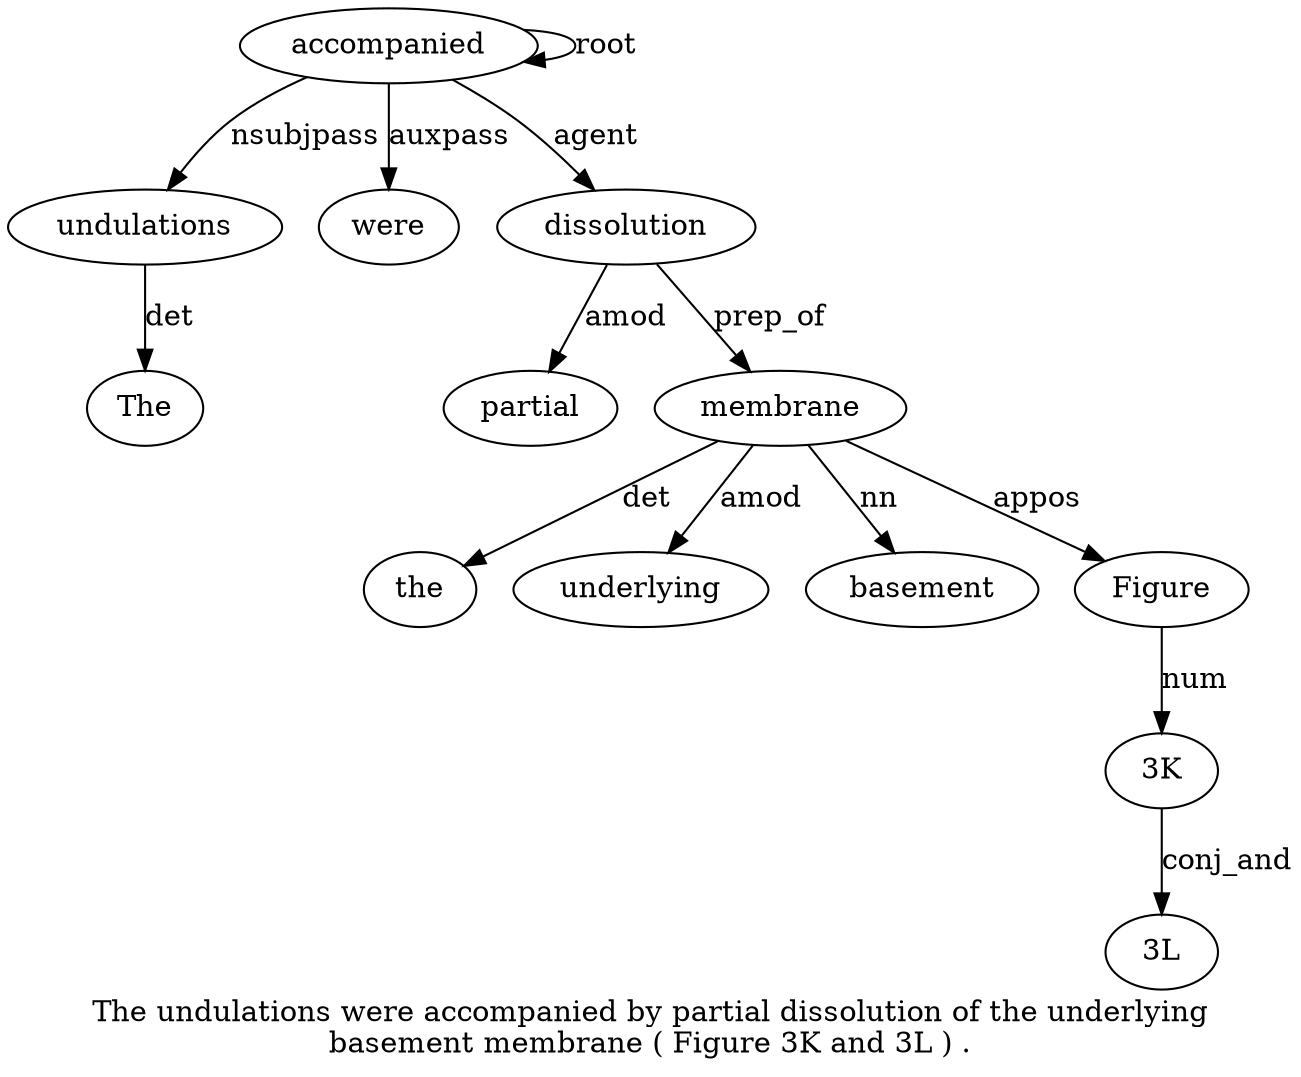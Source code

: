 digraph "The undulations were accompanied by partial dissolution of the underlying basement membrane ( Figure 3K and 3L ) ." {
label="The undulations were accompanied by partial dissolution of the underlying
basement membrane ( Figure 3K and 3L ) .";
undulations2 [style=filled, fillcolor=white, label=undulations];
The1 [style=filled, fillcolor=white, label=The];
undulations2 -> The1  [label=det];
accompanied4 [style=filled, fillcolor=white, label=accompanied];
accompanied4 -> undulations2  [label=nsubjpass];
were3 [style=filled, fillcolor=white, label=were];
accompanied4 -> were3  [label=auxpass];
accompanied4 -> accompanied4  [label=root];
dissolution7 [style=filled, fillcolor=white, label=dissolution];
partial6 [style=filled, fillcolor=white, label=partial];
dissolution7 -> partial6  [label=amod];
accompanied4 -> dissolution7  [label=agent];
membrane12 [style=filled, fillcolor=white, label=membrane];
the9 [style=filled, fillcolor=white, label=the];
membrane12 -> the9  [label=det];
underlying10 [style=filled, fillcolor=white, label=underlying];
membrane12 -> underlying10  [label=amod];
basement11 [style=filled, fillcolor=white, label=basement];
membrane12 -> basement11  [label=nn];
dissolution7 -> membrane12  [label=prep_of];
Figure14 [style=filled, fillcolor=white, label=Figure];
membrane12 -> Figure14  [label=appos];
"3K15" [style=filled, fillcolor=white, label="3K"];
Figure14 -> "3K15"  [label=num];
"3L17" [style=filled, fillcolor=white, label="3L"];
"3K15" -> "3L17"  [label=conj_and];
}
